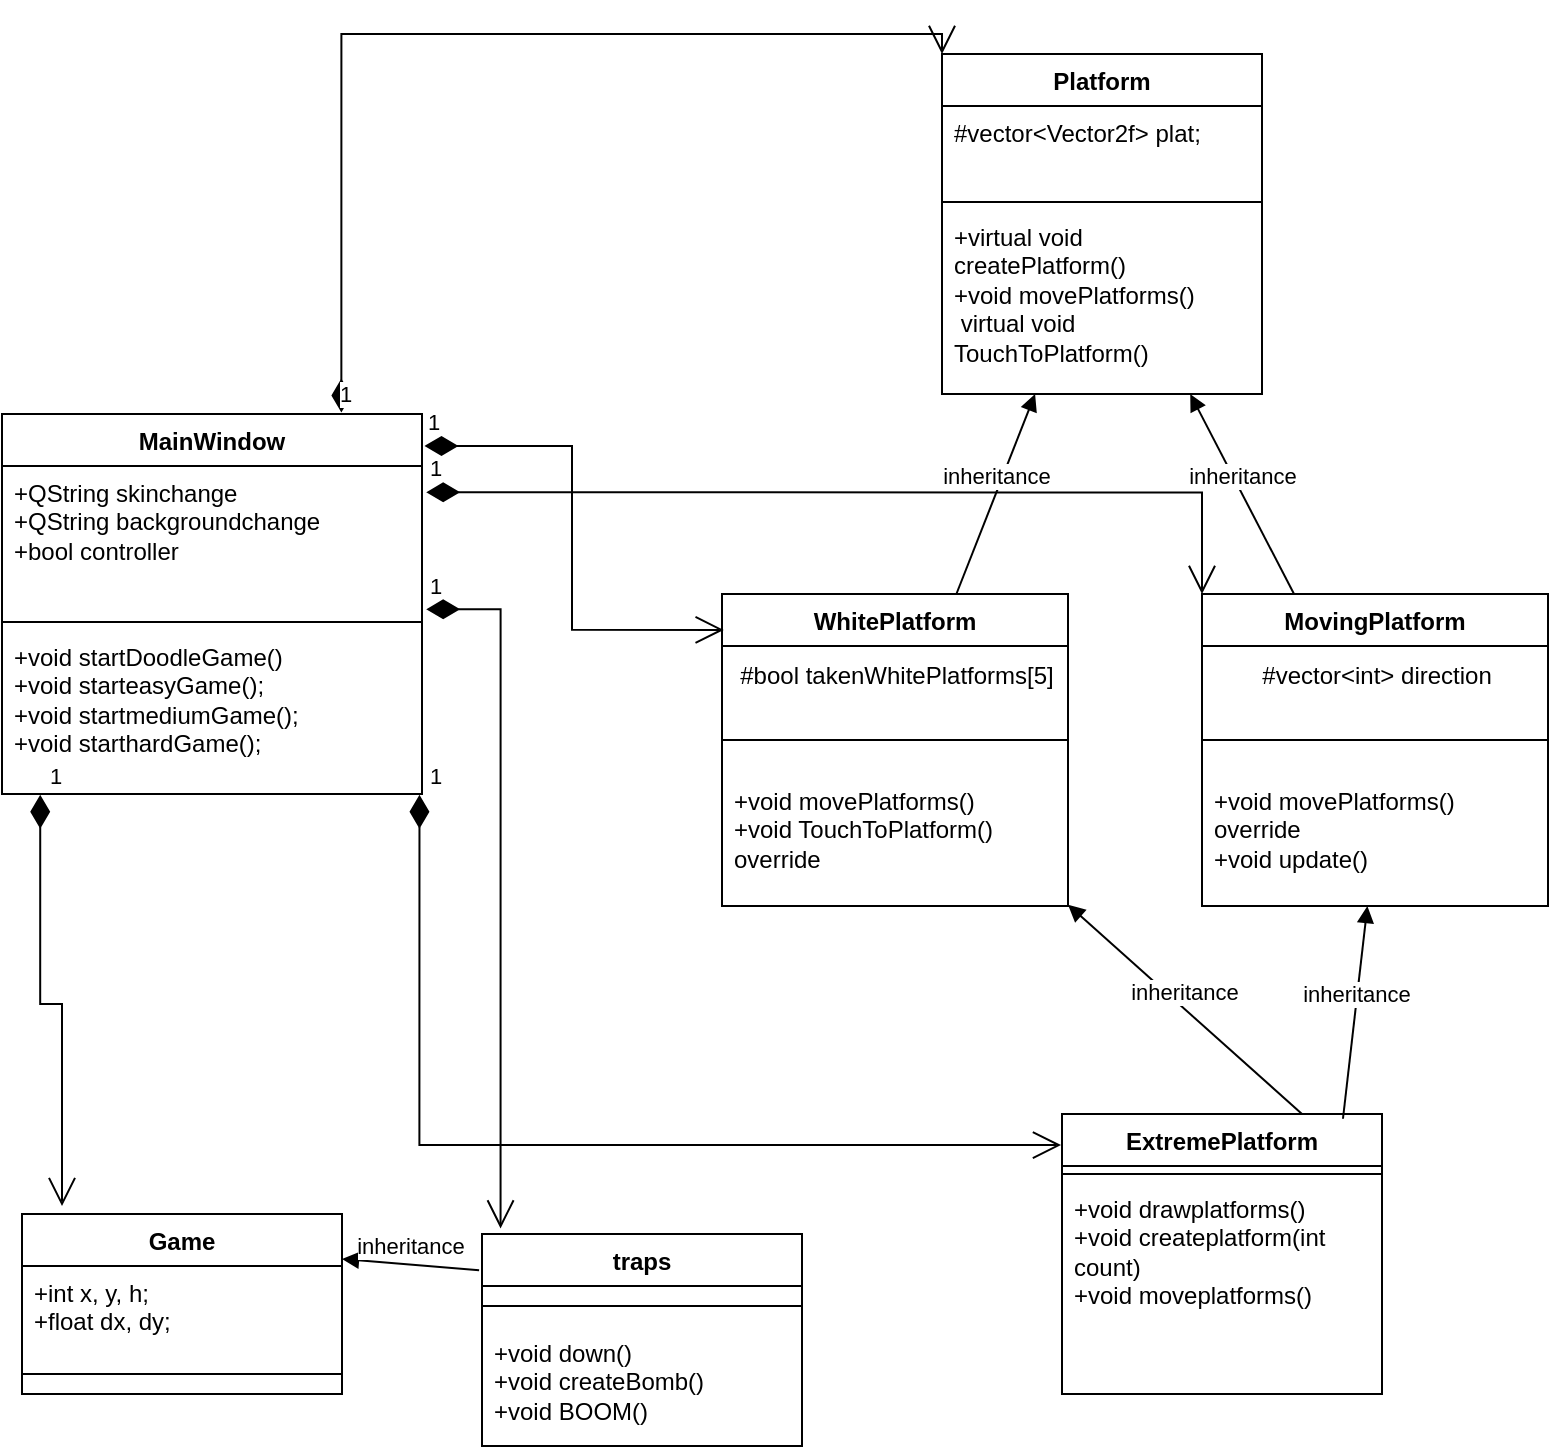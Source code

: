 <mxfile version="23.1.6" type="device">
  <diagram name="Сторінка-1" id="fhrWHgtsgEICmLfOh0h-">
    <mxGraphModel dx="1042" dy="631" grid="1" gridSize="10" guides="1" tooltips="1" connect="1" arrows="1" fold="1" page="1" pageScale="1" pageWidth="827" pageHeight="1169" math="0" shadow="0">
      <root>
        <mxCell id="0" />
        <mxCell id="1" parent="0" />
        <mxCell id="ECvIYYzI3fATd54jcmxr-10" value="MainWindow" style="swimlane;fontStyle=1;align=center;verticalAlign=top;childLayout=stackLayout;horizontal=1;startSize=26;horizontalStack=0;resizeParent=1;resizeParentMax=0;resizeLast=0;collapsible=1;marginBottom=0;whiteSpace=wrap;html=1;" parent="1" vertex="1">
          <mxGeometry x="10" y="210" width="210" height="190" as="geometry">
            <mxRectangle x="174" y="210" width="110" height="30" as="alternateBounds" />
          </mxGeometry>
        </mxCell>
        <mxCell id="ECvIYYzI3fATd54jcmxr-11" value="+QString skinchange&lt;br&gt;+QString backgroundchange&lt;br&gt;+bool controller" style="text;strokeColor=none;fillColor=none;align=left;verticalAlign=top;spacingLeft=4;spacingRight=4;overflow=hidden;rotatable=0;points=[[0,0.5],[1,0.5]];portConstraint=eastwest;whiteSpace=wrap;html=1;" parent="ECvIYYzI3fATd54jcmxr-10" vertex="1">
          <mxGeometry y="26" width="210" height="74" as="geometry" />
        </mxCell>
        <mxCell id="ECvIYYzI3fATd54jcmxr-12" value="" style="line;strokeWidth=1;fillColor=none;align=left;verticalAlign=middle;spacingTop=-1;spacingLeft=3;spacingRight=3;rotatable=0;labelPosition=right;points=[];portConstraint=eastwest;strokeColor=inherit;" parent="ECvIYYzI3fATd54jcmxr-10" vertex="1">
          <mxGeometry y="100" width="210" height="8" as="geometry" />
        </mxCell>
        <mxCell id="ECvIYYzI3fATd54jcmxr-13" value="+void startDoodleGame()&lt;br&gt;+void starteasyGame();&lt;div&gt;+void startmediumGame();&lt;/div&gt;&lt;div&gt;+void starthardGame();&lt;/div&gt;" style="text;strokeColor=none;fillColor=none;align=left;verticalAlign=top;spacingLeft=4;spacingRight=4;overflow=hidden;rotatable=0;points=[[0,0.5],[1,0.5]];portConstraint=eastwest;whiteSpace=wrap;html=1;" parent="ECvIYYzI3fATd54jcmxr-10" vertex="1">
          <mxGeometry y="108" width="210" height="82" as="geometry" />
        </mxCell>
        <mxCell id="ECvIYYzI3fATd54jcmxr-20" value="Platform" style="swimlane;fontStyle=1;align=center;verticalAlign=top;childLayout=stackLayout;horizontal=1;startSize=26;horizontalStack=0;resizeParent=1;resizeParentMax=0;resizeLast=0;collapsible=1;marginBottom=0;whiteSpace=wrap;html=1;" parent="1" vertex="1">
          <mxGeometry x="480" y="30" width="160" height="170" as="geometry" />
        </mxCell>
        <mxCell id="ECvIYYzI3fATd54jcmxr-21" value="#vector&amp;lt;Vector2f&amp;gt; plat;" style="text;strokeColor=none;fillColor=none;align=left;verticalAlign=top;spacingLeft=4;spacingRight=4;overflow=hidden;rotatable=0;points=[[0,0.5],[1,0.5]];portConstraint=eastwest;whiteSpace=wrap;html=1;" parent="ECvIYYzI3fATd54jcmxr-20" vertex="1">
          <mxGeometry y="26" width="160" height="44" as="geometry" />
        </mxCell>
        <mxCell id="ECvIYYzI3fATd54jcmxr-22" value="" style="line;strokeWidth=1;fillColor=none;align=left;verticalAlign=middle;spacingTop=-1;spacingLeft=3;spacingRight=3;rotatable=0;labelPosition=right;points=[];portConstraint=eastwest;strokeColor=inherit;" parent="ECvIYYzI3fATd54jcmxr-20" vertex="1">
          <mxGeometry y="70" width="160" height="8" as="geometry" />
        </mxCell>
        <mxCell id="ECvIYYzI3fATd54jcmxr-23" value="+virtual void createPlatform()&lt;br&gt;+void movePlatforms()&lt;br&gt;&amp;nbsp;virtual void TouchToPlatform()&lt;br&gt;&lt;div&gt;&lt;br&gt;&lt;/div&gt;" style="text;strokeColor=none;fillColor=none;align=left;verticalAlign=top;spacingLeft=4;spacingRight=4;overflow=hidden;rotatable=0;points=[[0,0.5],[1,0.5]];portConstraint=eastwest;whiteSpace=wrap;html=1;" parent="ECvIYYzI3fATd54jcmxr-20" vertex="1">
          <mxGeometry y="78" width="160" height="92" as="geometry" />
        </mxCell>
        <mxCell id="ECvIYYzI3fATd54jcmxr-24" value="WhitePlatform" style="swimlane;fontStyle=1;align=center;verticalAlign=top;childLayout=stackLayout;horizontal=1;startSize=26;horizontalStack=0;resizeParent=1;resizeParentMax=0;resizeLast=0;collapsible=1;marginBottom=0;whiteSpace=wrap;html=1;" parent="1" vertex="1">
          <mxGeometry x="370" y="300" width="173" height="156" as="geometry" />
        </mxCell>
        <mxCell id="ECvIYYzI3fATd54jcmxr-71" value="#bool takenWhitePlatforms[5]" style="text;html=1;align=center;verticalAlign=middle;resizable=0;points=[];autosize=1;strokeColor=none;fillColor=none;" parent="ECvIYYzI3fATd54jcmxr-24" vertex="1">
          <mxGeometry y="26" width="173" height="30" as="geometry" />
        </mxCell>
        <mxCell id="ECvIYYzI3fATd54jcmxr-26" value="" style="line;strokeWidth=1;fillColor=none;align=left;verticalAlign=middle;spacingTop=-1;spacingLeft=3;spacingRight=3;rotatable=0;labelPosition=right;points=[];portConstraint=eastwest;strokeColor=inherit;" parent="ECvIYYzI3fATd54jcmxr-24" vertex="1">
          <mxGeometry y="56" width="173" height="34" as="geometry" />
        </mxCell>
        <mxCell id="ECvIYYzI3fATd54jcmxr-27" value="+void movePlatforms()&lt;br&gt;+void TouchToPlatform() override&lt;br&gt;&lt;div&gt;&lt;br&gt;&lt;/div&gt;" style="text;strokeColor=none;fillColor=none;align=left;verticalAlign=top;spacingLeft=4;spacingRight=4;overflow=hidden;rotatable=0;points=[[0,0.5],[1,0.5]];portConstraint=eastwest;whiteSpace=wrap;html=1;" parent="ECvIYYzI3fATd54jcmxr-24" vertex="1">
          <mxGeometry y="90" width="173" height="66" as="geometry" />
        </mxCell>
        <mxCell id="ECvIYYzI3fATd54jcmxr-32" value="ExtremePlatform" style="swimlane;fontStyle=1;align=center;verticalAlign=top;childLayout=stackLayout;horizontal=1;startSize=26;horizontalStack=0;resizeParent=1;resizeParentMax=0;resizeLast=0;collapsible=1;marginBottom=0;whiteSpace=wrap;html=1;" parent="1" vertex="1">
          <mxGeometry x="540" y="560" width="160" height="140" as="geometry" />
        </mxCell>
        <mxCell id="ECvIYYzI3fATd54jcmxr-34" value="" style="line;strokeWidth=1;fillColor=none;align=left;verticalAlign=middle;spacingTop=-1;spacingLeft=3;spacingRight=3;rotatable=0;labelPosition=right;points=[];portConstraint=eastwest;strokeColor=inherit;" parent="ECvIYYzI3fATd54jcmxr-32" vertex="1">
          <mxGeometry y="26" width="160" height="8" as="geometry" />
        </mxCell>
        <mxCell id="ECvIYYzI3fATd54jcmxr-35" value="+void drawplatforms()&lt;br&gt;+void createplatform(int count)&lt;br&gt;+void moveplatforms()" style="text;strokeColor=none;fillColor=none;align=left;verticalAlign=top;spacingLeft=4;spacingRight=4;overflow=hidden;rotatable=0;points=[[0,0.5],[1,0.5]];portConstraint=eastwest;whiteSpace=wrap;html=1;" parent="ECvIYYzI3fATd54jcmxr-32" vertex="1">
          <mxGeometry y="34" width="160" height="106" as="geometry" />
        </mxCell>
        <mxCell id="ECvIYYzI3fATd54jcmxr-36" value="Game" style="swimlane;fontStyle=1;align=center;verticalAlign=top;childLayout=stackLayout;horizontal=1;startSize=26;horizontalStack=0;resizeParent=1;resizeParentMax=0;resizeLast=0;collapsible=1;marginBottom=0;whiteSpace=wrap;html=1;" parent="1" vertex="1">
          <mxGeometry x="20" y="610" width="160" height="90" as="geometry" />
        </mxCell>
        <mxCell id="ECvIYYzI3fATd54jcmxr-37" value="&lt;div&gt;+int x, y, h;&lt;/div&gt;&lt;div&gt;+float dx, dy;&lt;/div&gt;" style="text;strokeColor=none;fillColor=none;align=left;verticalAlign=top;spacingLeft=4;spacingRight=4;overflow=hidden;rotatable=0;points=[[0,0.5],[1,0.5]];portConstraint=eastwest;whiteSpace=wrap;html=1;" parent="ECvIYYzI3fATd54jcmxr-36" vertex="1">
          <mxGeometry y="26" width="160" height="44" as="geometry" />
        </mxCell>
        <mxCell id="ECvIYYzI3fATd54jcmxr-38" value="" style="line;strokeWidth=1;fillColor=none;align=left;verticalAlign=middle;spacingTop=-1;spacingLeft=3;spacingRight=3;rotatable=0;labelPosition=right;points=[];portConstraint=eastwest;strokeColor=inherit;" parent="ECvIYYzI3fATd54jcmxr-36" vertex="1">
          <mxGeometry y="70" width="160" height="20" as="geometry" />
        </mxCell>
        <mxCell id="ECvIYYzI3fATd54jcmxr-61" value="traps" style="swimlane;fontStyle=1;align=center;verticalAlign=top;childLayout=stackLayout;horizontal=1;startSize=26;horizontalStack=0;resizeParent=1;resizeParentMax=0;resizeLast=0;collapsible=1;marginBottom=0;whiteSpace=wrap;html=1;" parent="1" vertex="1">
          <mxGeometry x="250" y="620" width="160" height="106" as="geometry" />
        </mxCell>
        <mxCell id="ECvIYYzI3fATd54jcmxr-63" value="" style="line;strokeWidth=1;fillColor=none;align=left;verticalAlign=middle;spacingTop=-1;spacingLeft=3;spacingRight=3;rotatable=0;labelPosition=right;points=[];portConstraint=eastwest;strokeColor=inherit;" parent="ECvIYYzI3fATd54jcmxr-61" vertex="1">
          <mxGeometry y="26" width="160" height="20" as="geometry" />
        </mxCell>
        <mxCell id="ECvIYYzI3fATd54jcmxr-64" value="+void down()&lt;br&gt;+void createBomb()&lt;br&gt;+void BOOM()" style="text;strokeColor=none;fillColor=none;align=left;verticalAlign=top;spacingLeft=4;spacingRight=4;overflow=hidden;rotatable=0;points=[[0,0.5],[1,0.5]];portConstraint=eastwest;whiteSpace=wrap;html=1;" parent="ECvIYYzI3fATd54jcmxr-61" vertex="1">
          <mxGeometry y="46" width="160" height="60" as="geometry" />
        </mxCell>
        <mxCell id="ECvIYYzI3fATd54jcmxr-66" value="inheritance" style="html=1;verticalAlign=bottom;endArrow=block;curved=0;rounded=0;entryX=1;entryY=0.25;entryDx=0;entryDy=0;exitX=-0.009;exitY=0.171;exitDx=0;exitDy=0;exitPerimeter=0;" parent="1" source="ECvIYYzI3fATd54jcmxr-61" target="ECvIYYzI3fATd54jcmxr-36" edge="1">
          <mxGeometry width="80" relative="1" as="geometry">
            <mxPoint x="310" y="660" as="sourcePoint" />
            <mxPoint x="440" y="490" as="targetPoint" />
          </mxGeometry>
        </mxCell>
        <mxCell id="ECvIYYzI3fATd54jcmxr-67" value="inheritance" style="html=1;verticalAlign=bottom;endArrow=block;curved=0;rounded=0;" parent="1" source="ECvIYYzI3fATd54jcmxr-24" target="ECvIYYzI3fATd54jcmxr-20" edge="1">
          <mxGeometry width="80" relative="1" as="geometry">
            <mxPoint x="329" y="628" as="sourcePoint" />
            <mxPoint x="240" y="603" as="targetPoint" />
          </mxGeometry>
        </mxCell>
        <mxCell id="ECvIYYzI3fATd54jcmxr-68" value="inheritance" style="html=1;verticalAlign=bottom;endArrow=block;curved=0;rounded=0;" parent="1" source="ECvIYYzI3fATd54jcmxr-72" target="ECvIYYzI3fATd54jcmxr-20" edge="1">
          <mxGeometry width="80" relative="1" as="geometry">
            <mxPoint x="655.094" y="295" as="sourcePoint" />
            <mxPoint x="472" y="230" as="targetPoint" />
          </mxGeometry>
        </mxCell>
        <mxCell id="ECvIYYzI3fATd54jcmxr-69" value="inheritance" style="html=1;verticalAlign=bottom;endArrow=block;curved=0;rounded=0;exitX=0.75;exitY=0;exitDx=0;exitDy=0;" parent="1" source="ECvIYYzI3fATd54jcmxr-32" target="ECvIYYzI3fATd54jcmxr-24" edge="1">
          <mxGeometry width="80" relative="1" as="geometry">
            <mxPoint x="458" y="325" as="sourcePoint" />
            <mxPoint x="482" y="240" as="targetPoint" />
          </mxGeometry>
        </mxCell>
        <mxCell id="ECvIYYzI3fATd54jcmxr-70" value="inheritance" style="html=1;verticalAlign=bottom;endArrow=block;curved=0;rounded=0;exitX=0.878;exitY=0.017;exitDx=0;exitDy=0;exitPerimeter=0;" parent="1" source="ECvIYYzI3fATd54jcmxr-32" target="ECvIYYzI3fATd54jcmxr-75" edge="1">
          <mxGeometry width="80" relative="1" as="geometry">
            <mxPoint x="468" y="335" as="sourcePoint" />
            <mxPoint x="620" y="448.72" as="targetPoint" />
          </mxGeometry>
        </mxCell>
        <mxCell id="ECvIYYzI3fATd54jcmxr-72" value="MovingPlatform" style="swimlane;fontStyle=1;align=center;verticalAlign=top;childLayout=stackLayout;horizontal=1;startSize=26;horizontalStack=0;resizeParent=1;resizeParentMax=0;resizeLast=0;collapsible=1;marginBottom=0;whiteSpace=wrap;html=1;" parent="1" vertex="1">
          <mxGeometry x="610" y="300" width="173" height="156" as="geometry" />
        </mxCell>
        <mxCell id="ECvIYYzI3fATd54jcmxr-73" value="#vector&amp;lt;int&amp;gt; direction" style="text;html=1;align=center;verticalAlign=middle;resizable=0;points=[];autosize=1;strokeColor=none;fillColor=none;" parent="ECvIYYzI3fATd54jcmxr-72" vertex="1">
          <mxGeometry y="26" width="173" height="30" as="geometry" />
        </mxCell>
        <mxCell id="ECvIYYzI3fATd54jcmxr-74" value="" style="line;strokeWidth=1;fillColor=none;align=left;verticalAlign=middle;spacingTop=-1;spacingLeft=3;spacingRight=3;rotatable=0;labelPosition=right;points=[];portConstraint=eastwest;strokeColor=inherit;" parent="ECvIYYzI3fATd54jcmxr-72" vertex="1">
          <mxGeometry y="56" width="173" height="34" as="geometry" />
        </mxCell>
        <mxCell id="ECvIYYzI3fATd54jcmxr-75" value="+void movePlatforms() override&lt;br&gt;+void update()" style="text;strokeColor=none;fillColor=none;align=left;verticalAlign=top;spacingLeft=4;spacingRight=4;overflow=hidden;rotatable=0;points=[[0,0.5],[1,0.5]];portConstraint=eastwest;whiteSpace=wrap;html=1;" parent="ECvIYYzI3fATd54jcmxr-72" vertex="1">
          <mxGeometry y="90" width="173" height="66" as="geometry" />
        </mxCell>
        <mxCell id="ORWau2D7rXOtBypaRqR--1" value="1" style="endArrow=open;html=1;endSize=12;startArrow=diamondThin;startSize=14;startFill=1;edgeStyle=orthogonalEdgeStyle;align=left;verticalAlign=bottom;rounded=0;exitX=0.091;exitY=1.005;exitDx=0;exitDy=0;exitPerimeter=0;entryX=0.125;entryY=-0.044;entryDx=0;entryDy=0;entryPerimeter=0;" edge="1" parent="1" source="ECvIYYzI3fATd54jcmxr-13" target="ECvIYYzI3fATd54jcmxr-36">
          <mxGeometry x="-1" y="3" relative="1" as="geometry">
            <mxPoint x="330" y="430" as="sourcePoint" />
            <mxPoint x="490" y="430" as="targetPoint" />
          </mxGeometry>
        </mxCell>
        <mxCell id="ORWau2D7rXOtBypaRqR--2" value="1" style="endArrow=open;html=1;endSize=12;startArrow=diamondThin;startSize=14;startFill=1;edgeStyle=orthogonalEdgeStyle;align=left;verticalAlign=bottom;rounded=0;exitX=1.006;exitY=0.084;exitDx=0;exitDy=0;exitPerimeter=0;entryX=0.005;entryY=0.115;entryDx=0;entryDy=0;entryPerimeter=0;" edge="1" parent="1" source="ECvIYYzI3fATd54jcmxr-10" target="ECvIYYzI3fATd54jcmxr-24">
          <mxGeometry x="-1" y="3" relative="1" as="geometry">
            <mxPoint x="330" y="430" as="sourcePoint" />
            <mxPoint x="490" y="430" as="targetPoint" />
          </mxGeometry>
        </mxCell>
        <mxCell id="ORWau2D7rXOtBypaRqR--3" value="1" style="endArrow=open;html=1;endSize=12;startArrow=diamondThin;startSize=14;startFill=1;edgeStyle=orthogonalEdgeStyle;align=left;verticalAlign=bottom;rounded=0;exitX=0.808;exitY=-0.004;exitDx=0;exitDy=0;exitPerimeter=0;entryX=0;entryY=0;entryDx=0;entryDy=0;" edge="1" parent="1" source="ECvIYYzI3fATd54jcmxr-10" target="ECvIYYzI3fATd54jcmxr-20">
          <mxGeometry x="-1" y="3" relative="1" as="geometry">
            <mxPoint x="231" y="236" as="sourcePoint" />
            <mxPoint x="381" y="328" as="targetPoint" />
          </mxGeometry>
        </mxCell>
        <mxCell id="ORWau2D7rXOtBypaRqR--4" value="1" style="endArrow=open;html=1;endSize=12;startArrow=diamondThin;startSize=14;startFill=1;edgeStyle=orthogonalEdgeStyle;align=left;verticalAlign=bottom;rounded=0;exitX=1.01;exitY=0.178;exitDx=0;exitDy=0;exitPerimeter=0;entryX=0;entryY=0;entryDx=0;entryDy=0;" edge="1" parent="1" source="ECvIYYzI3fATd54jcmxr-11" target="ECvIYYzI3fATd54jcmxr-72">
          <mxGeometry x="-1" y="3" relative="1" as="geometry">
            <mxPoint x="241" y="246" as="sourcePoint" />
            <mxPoint x="391" y="338" as="targetPoint" />
          </mxGeometry>
        </mxCell>
        <mxCell id="ORWau2D7rXOtBypaRqR--5" value="1" style="endArrow=open;html=1;endSize=12;startArrow=diamondThin;startSize=14;startFill=1;edgeStyle=orthogonalEdgeStyle;align=left;verticalAlign=bottom;rounded=0;exitX=1.01;exitY=0.968;exitDx=0;exitDy=0;exitPerimeter=0;entryX=0.058;entryY=-0.026;entryDx=0;entryDy=0;entryPerimeter=0;" edge="1" parent="1" source="ECvIYYzI3fATd54jcmxr-11" target="ECvIYYzI3fATd54jcmxr-61">
          <mxGeometry x="-1" y="3" relative="1" as="geometry">
            <mxPoint x="251" y="256" as="sourcePoint" />
            <mxPoint x="401" y="348" as="targetPoint" />
          </mxGeometry>
        </mxCell>
        <mxCell id="ORWau2D7rXOtBypaRqR--6" value="1" style="endArrow=open;html=1;endSize=12;startArrow=diamondThin;startSize=14;startFill=1;edgeStyle=orthogonalEdgeStyle;align=left;verticalAlign=bottom;rounded=0;exitX=0.994;exitY=1.005;exitDx=0;exitDy=0;exitPerimeter=0;entryX=-0.003;entryY=0.111;entryDx=0;entryDy=0;entryPerimeter=0;" edge="1" parent="1" source="ECvIYYzI3fATd54jcmxr-13" target="ECvIYYzI3fATd54jcmxr-32">
          <mxGeometry x="-1" y="3" relative="1" as="geometry">
            <mxPoint x="261" y="266" as="sourcePoint" />
            <mxPoint x="411" y="358" as="targetPoint" />
          </mxGeometry>
        </mxCell>
      </root>
    </mxGraphModel>
  </diagram>
</mxfile>
